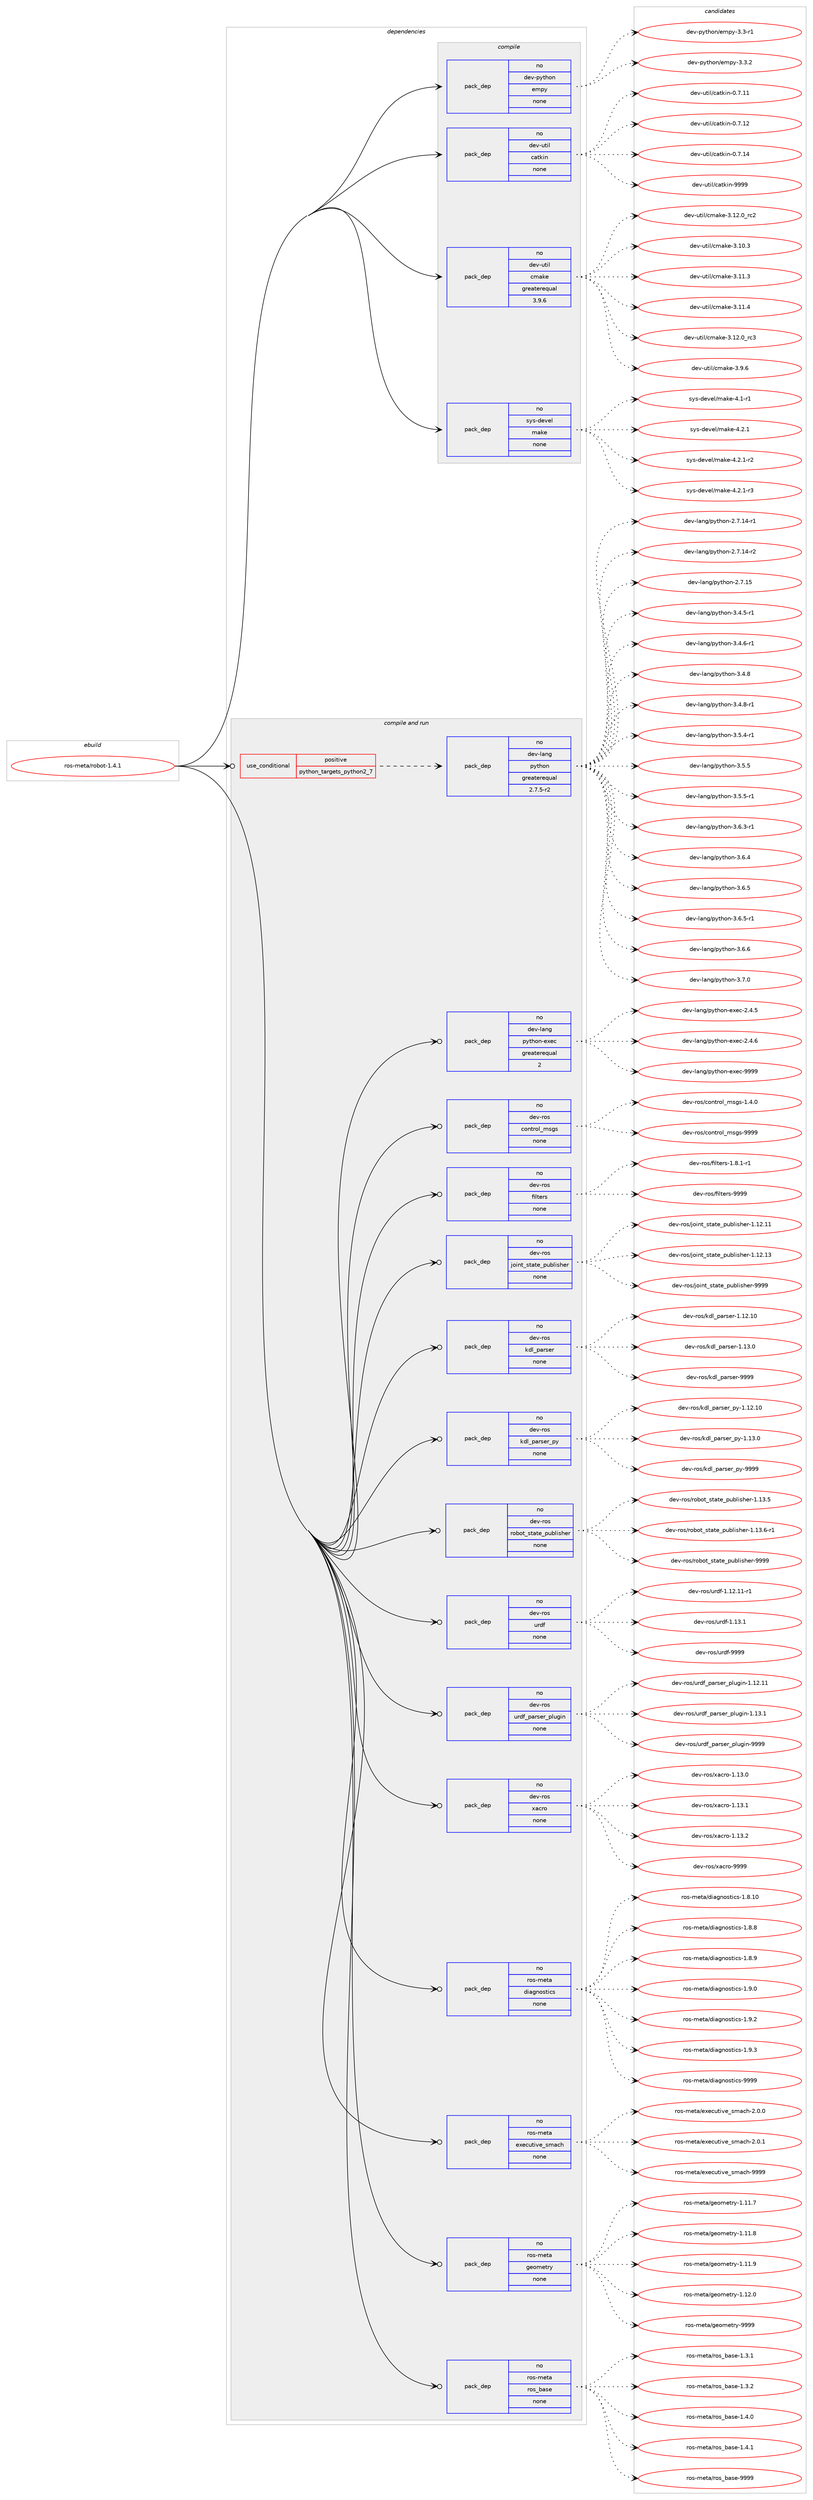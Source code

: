 digraph prolog {

# *************
# Graph options
# *************

newrank=true;
concentrate=true;
compound=true;
graph [rankdir=LR,fontname=Helvetica,fontsize=10,ranksep=1.5];#, ranksep=2.5, nodesep=0.2];
edge  [arrowhead=vee];
node  [fontname=Helvetica,fontsize=10];

# **********
# The ebuild
# **********

subgraph cluster_leftcol {
color=gray;
rank=same;
label=<<i>ebuild</i>>;
id [label="ros-meta/robot-1.4.1", color=red, width=4, href="../ros-meta/robot-1.4.1.svg"];
}

# ****************
# The dependencies
# ****************

subgraph cluster_midcol {
color=gray;
label=<<i>dependencies</i>>;
subgraph cluster_compile {
fillcolor="#eeeeee";
style=filled;
label=<<i>compile</i>>;
subgraph pack814 {
dependency1182 [label=<<TABLE BORDER="0" CELLBORDER="1" CELLSPACING="0" CELLPADDING="4" WIDTH="220"><TR><TD ROWSPAN="6" CELLPADDING="30">pack_dep</TD></TR><TR><TD WIDTH="110">no</TD></TR><TR><TD>dev-python</TD></TR><TR><TD>empy</TD></TR><TR><TD>none</TD></TR><TR><TD></TD></TR></TABLE>>, shape=none, color=blue];
}
id:e -> dependency1182:w [weight=20,style="solid",arrowhead="vee"];
subgraph pack815 {
dependency1183 [label=<<TABLE BORDER="0" CELLBORDER="1" CELLSPACING="0" CELLPADDING="4" WIDTH="220"><TR><TD ROWSPAN="6" CELLPADDING="30">pack_dep</TD></TR><TR><TD WIDTH="110">no</TD></TR><TR><TD>dev-util</TD></TR><TR><TD>catkin</TD></TR><TR><TD>none</TD></TR><TR><TD></TD></TR></TABLE>>, shape=none, color=blue];
}
id:e -> dependency1183:w [weight=20,style="solid",arrowhead="vee"];
subgraph pack816 {
dependency1184 [label=<<TABLE BORDER="0" CELLBORDER="1" CELLSPACING="0" CELLPADDING="4" WIDTH="220"><TR><TD ROWSPAN="6" CELLPADDING="30">pack_dep</TD></TR><TR><TD WIDTH="110">no</TD></TR><TR><TD>dev-util</TD></TR><TR><TD>cmake</TD></TR><TR><TD>greaterequal</TD></TR><TR><TD>3.9.6</TD></TR></TABLE>>, shape=none, color=blue];
}
id:e -> dependency1184:w [weight=20,style="solid",arrowhead="vee"];
subgraph pack817 {
dependency1185 [label=<<TABLE BORDER="0" CELLBORDER="1" CELLSPACING="0" CELLPADDING="4" WIDTH="220"><TR><TD ROWSPAN="6" CELLPADDING="30">pack_dep</TD></TR><TR><TD WIDTH="110">no</TD></TR><TR><TD>sys-devel</TD></TR><TR><TD>make</TD></TR><TR><TD>none</TD></TR><TR><TD></TD></TR></TABLE>>, shape=none, color=blue];
}
id:e -> dependency1185:w [weight=20,style="solid",arrowhead="vee"];
}
subgraph cluster_compileandrun {
fillcolor="#eeeeee";
style=filled;
label=<<i>compile and run</i>>;
subgraph cond344 {
dependency1186 [label=<<TABLE BORDER="0" CELLBORDER="1" CELLSPACING="0" CELLPADDING="4"><TR><TD ROWSPAN="3" CELLPADDING="10">use_conditional</TD></TR><TR><TD>positive</TD></TR><TR><TD>python_targets_python2_7</TD></TR></TABLE>>, shape=none, color=red];
subgraph pack818 {
dependency1187 [label=<<TABLE BORDER="0" CELLBORDER="1" CELLSPACING="0" CELLPADDING="4" WIDTH="220"><TR><TD ROWSPAN="6" CELLPADDING="30">pack_dep</TD></TR><TR><TD WIDTH="110">no</TD></TR><TR><TD>dev-lang</TD></TR><TR><TD>python</TD></TR><TR><TD>greaterequal</TD></TR><TR><TD>2.7.5-r2</TD></TR></TABLE>>, shape=none, color=blue];
}
dependency1186:e -> dependency1187:w [weight=20,style="dashed",arrowhead="vee"];
}
id:e -> dependency1186:w [weight=20,style="solid",arrowhead="odotvee"];
subgraph pack819 {
dependency1188 [label=<<TABLE BORDER="0" CELLBORDER="1" CELLSPACING="0" CELLPADDING="4" WIDTH="220"><TR><TD ROWSPAN="6" CELLPADDING="30">pack_dep</TD></TR><TR><TD WIDTH="110">no</TD></TR><TR><TD>dev-lang</TD></TR><TR><TD>python-exec</TD></TR><TR><TD>greaterequal</TD></TR><TR><TD>2</TD></TR></TABLE>>, shape=none, color=blue];
}
id:e -> dependency1188:w [weight=20,style="solid",arrowhead="odotvee"];
subgraph pack820 {
dependency1189 [label=<<TABLE BORDER="0" CELLBORDER="1" CELLSPACING="0" CELLPADDING="4" WIDTH="220"><TR><TD ROWSPAN="6" CELLPADDING="30">pack_dep</TD></TR><TR><TD WIDTH="110">no</TD></TR><TR><TD>dev-ros</TD></TR><TR><TD>control_msgs</TD></TR><TR><TD>none</TD></TR><TR><TD></TD></TR></TABLE>>, shape=none, color=blue];
}
id:e -> dependency1189:w [weight=20,style="solid",arrowhead="odotvee"];
subgraph pack821 {
dependency1190 [label=<<TABLE BORDER="0" CELLBORDER="1" CELLSPACING="0" CELLPADDING="4" WIDTH="220"><TR><TD ROWSPAN="6" CELLPADDING="30">pack_dep</TD></TR><TR><TD WIDTH="110">no</TD></TR><TR><TD>dev-ros</TD></TR><TR><TD>filters</TD></TR><TR><TD>none</TD></TR><TR><TD></TD></TR></TABLE>>, shape=none, color=blue];
}
id:e -> dependency1190:w [weight=20,style="solid",arrowhead="odotvee"];
subgraph pack822 {
dependency1191 [label=<<TABLE BORDER="0" CELLBORDER="1" CELLSPACING="0" CELLPADDING="4" WIDTH="220"><TR><TD ROWSPAN="6" CELLPADDING="30">pack_dep</TD></TR><TR><TD WIDTH="110">no</TD></TR><TR><TD>dev-ros</TD></TR><TR><TD>joint_state_publisher</TD></TR><TR><TD>none</TD></TR><TR><TD></TD></TR></TABLE>>, shape=none, color=blue];
}
id:e -> dependency1191:w [weight=20,style="solid",arrowhead="odotvee"];
subgraph pack823 {
dependency1192 [label=<<TABLE BORDER="0" CELLBORDER="1" CELLSPACING="0" CELLPADDING="4" WIDTH="220"><TR><TD ROWSPAN="6" CELLPADDING="30">pack_dep</TD></TR><TR><TD WIDTH="110">no</TD></TR><TR><TD>dev-ros</TD></TR><TR><TD>kdl_parser</TD></TR><TR><TD>none</TD></TR><TR><TD></TD></TR></TABLE>>, shape=none, color=blue];
}
id:e -> dependency1192:w [weight=20,style="solid",arrowhead="odotvee"];
subgraph pack824 {
dependency1193 [label=<<TABLE BORDER="0" CELLBORDER="1" CELLSPACING="0" CELLPADDING="4" WIDTH="220"><TR><TD ROWSPAN="6" CELLPADDING="30">pack_dep</TD></TR><TR><TD WIDTH="110">no</TD></TR><TR><TD>dev-ros</TD></TR><TR><TD>kdl_parser_py</TD></TR><TR><TD>none</TD></TR><TR><TD></TD></TR></TABLE>>, shape=none, color=blue];
}
id:e -> dependency1193:w [weight=20,style="solid",arrowhead="odotvee"];
subgraph pack825 {
dependency1194 [label=<<TABLE BORDER="0" CELLBORDER="1" CELLSPACING="0" CELLPADDING="4" WIDTH="220"><TR><TD ROWSPAN="6" CELLPADDING="30">pack_dep</TD></TR><TR><TD WIDTH="110">no</TD></TR><TR><TD>dev-ros</TD></TR><TR><TD>robot_state_publisher</TD></TR><TR><TD>none</TD></TR><TR><TD></TD></TR></TABLE>>, shape=none, color=blue];
}
id:e -> dependency1194:w [weight=20,style="solid",arrowhead="odotvee"];
subgraph pack826 {
dependency1195 [label=<<TABLE BORDER="0" CELLBORDER="1" CELLSPACING="0" CELLPADDING="4" WIDTH="220"><TR><TD ROWSPAN="6" CELLPADDING="30">pack_dep</TD></TR><TR><TD WIDTH="110">no</TD></TR><TR><TD>dev-ros</TD></TR><TR><TD>urdf</TD></TR><TR><TD>none</TD></TR><TR><TD></TD></TR></TABLE>>, shape=none, color=blue];
}
id:e -> dependency1195:w [weight=20,style="solid",arrowhead="odotvee"];
subgraph pack827 {
dependency1196 [label=<<TABLE BORDER="0" CELLBORDER="1" CELLSPACING="0" CELLPADDING="4" WIDTH="220"><TR><TD ROWSPAN="6" CELLPADDING="30">pack_dep</TD></TR><TR><TD WIDTH="110">no</TD></TR><TR><TD>dev-ros</TD></TR><TR><TD>urdf_parser_plugin</TD></TR><TR><TD>none</TD></TR><TR><TD></TD></TR></TABLE>>, shape=none, color=blue];
}
id:e -> dependency1196:w [weight=20,style="solid",arrowhead="odotvee"];
subgraph pack828 {
dependency1197 [label=<<TABLE BORDER="0" CELLBORDER="1" CELLSPACING="0" CELLPADDING="4" WIDTH="220"><TR><TD ROWSPAN="6" CELLPADDING="30">pack_dep</TD></TR><TR><TD WIDTH="110">no</TD></TR><TR><TD>dev-ros</TD></TR><TR><TD>xacro</TD></TR><TR><TD>none</TD></TR><TR><TD></TD></TR></TABLE>>, shape=none, color=blue];
}
id:e -> dependency1197:w [weight=20,style="solid",arrowhead="odotvee"];
subgraph pack829 {
dependency1198 [label=<<TABLE BORDER="0" CELLBORDER="1" CELLSPACING="0" CELLPADDING="4" WIDTH="220"><TR><TD ROWSPAN="6" CELLPADDING="30">pack_dep</TD></TR><TR><TD WIDTH="110">no</TD></TR><TR><TD>ros-meta</TD></TR><TR><TD>diagnostics</TD></TR><TR><TD>none</TD></TR><TR><TD></TD></TR></TABLE>>, shape=none, color=blue];
}
id:e -> dependency1198:w [weight=20,style="solid",arrowhead="odotvee"];
subgraph pack830 {
dependency1199 [label=<<TABLE BORDER="0" CELLBORDER="1" CELLSPACING="0" CELLPADDING="4" WIDTH="220"><TR><TD ROWSPAN="6" CELLPADDING="30">pack_dep</TD></TR><TR><TD WIDTH="110">no</TD></TR><TR><TD>ros-meta</TD></TR><TR><TD>executive_smach</TD></TR><TR><TD>none</TD></TR><TR><TD></TD></TR></TABLE>>, shape=none, color=blue];
}
id:e -> dependency1199:w [weight=20,style="solid",arrowhead="odotvee"];
subgraph pack831 {
dependency1200 [label=<<TABLE BORDER="0" CELLBORDER="1" CELLSPACING="0" CELLPADDING="4" WIDTH="220"><TR><TD ROWSPAN="6" CELLPADDING="30">pack_dep</TD></TR><TR><TD WIDTH="110">no</TD></TR><TR><TD>ros-meta</TD></TR><TR><TD>geometry</TD></TR><TR><TD>none</TD></TR><TR><TD></TD></TR></TABLE>>, shape=none, color=blue];
}
id:e -> dependency1200:w [weight=20,style="solid",arrowhead="odotvee"];
subgraph pack832 {
dependency1201 [label=<<TABLE BORDER="0" CELLBORDER="1" CELLSPACING="0" CELLPADDING="4" WIDTH="220"><TR><TD ROWSPAN="6" CELLPADDING="30">pack_dep</TD></TR><TR><TD WIDTH="110">no</TD></TR><TR><TD>ros-meta</TD></TR><TR><TD>ros_base</TD></TR><TR><TD>none</TD></TR><TR><TD></TD></TR></TABLE>>, shape=none, color=blue];
}
id:e -> dependency1201:w [weight=20,style="solid",arrowhead="odotvee"];
}
subgraph cluster_run {
fillcolor="#eeeeee";
style=filled;
label=<<i>run</i>>;
}
}

# **************
# The candidates
# **************

subgraph cluster_choices {
rank=same;
color=gray;
label=<<i>candidates</i>>;

subgraph choice814 {
color=black;
nodesep=1;
choice1001011184511212111610411111047101109112121455146514511449 [label="dev-python/empy-3.3-r1", color=red, width=4,href="../dev-python/empy-3.3-r1.svg"];
choice1001011184511212111610411111047101109112121455146514650 [label="dev-python/empy-3.3.2", color=red, width=4,href="../dev-python/empy-3.3.2.svg"];
dependency1182:e -> choice1001011184511212111610411111047101109112121455146514511449:w [style=dotted,weight="100"];
dependency1182:e -> choice1001011184511212111610411111047101109112121455146514650:w [style=dotted,weight="100"];
}
subgraph choice815 {
color=black;
nodesep=1;
choice1001011184511711610510847999711610710511045484655464949 [label="dev-util/catkin-0.7.11", color=red, width=4,href="../dev-util/catkin-0.7.11.svg"];
choice1001011184511711610510847999711610710511045484655464950 [label="dev-util/catkin-0.7.12", color=red, width=4,href="../dev-util/catkin-0.7.12.svg"];
choice1001011184511711610510847999711610710511045484655464952 [label="dev-util/catkin-0.7.14", color=red, width=4,href="../dev-util/catkin-0.7.14.svg"];
choice100101118451171161051084799971161071051104557575757 [label="dev-util/catkin-9999", color=red, width=4,href="../dev-util/catkin-9999.svg"];
dependency1183:e -> choice1001011184511711610510847999711610710511045484655464949:w [style=dotted,weight="100"];
dependency1183:e -> choice1001011184511711610510847999711610710511045484655464950:w [style=dotted,weight="100"];
dependency1183:e -> choice1001011184511711610510847999711610710511045484655464952:w [style=dotted,weight="100"];
dependency1183:e -> choice100101118451171161051084799971161071051104557575757:w [style=dotted,weight="100"];
}
subgraph choice816 {
color=black;
nodesep=1;
choice1001011184511711610510847991099710710145514649504648951149950 [label="dev-util/cmake-3.12.0_rc2", color=red, width=4,href="../dev-util/cmake-3.12.0_rc2.svg"];
choice1001011184511711610510847991099710710145514649484651 [label="dev-util/cmake-3.10.3", color=red, width=4,href="../dev-util/cmake-3.10.3.svg"];
choice1001011184511711610510847991099710710145514649494651 [label="dev-util/cmake-3.11.3", color=red, width=4,href="../dev-util/cmake-3.11.3.svg"];
choice1001011184511711610510847991099710710145514649494652 [label="dev-util/cmake-3.11.4", color=red, width=4,href="../dev-util/cmake-3.11.4.svg"];
choice1001011184511711610510847991099710710145514649504648951149951 [label="dev-util/cmake-3.12.0_rc3", color=red, width=4,href="../dev-util/cmake-3.12.0_rc3.svg"];
choice10010111845117116105108479910997107101455146574654 [label="dev-util/cmake-3.9.6", color=red, width=4,href="../dev-util/cmake-3.9.6.svg"];
dependency1184:e -> choice1001011184511711610510847991099710710145514649504648951149950:w [style=dotted,weight="100"];
dependency1184:e -> choice1001011184511711610510847991099710710145514649484651:w [style=dotted,weight="100"];
dependency1184:e -> choice1001011184511711610510847991099710710145514649494651:w [style=dotted,weight="100"];
dependency1184:e -> choice1001011184511711610510847991099710710145514649494652:w [style=dotted,weight="100"];
dependency1184:e -> choice1001011184511711610510847991099710710145514649504648951149951:w [style=dotted,weight="100"];
dependency1184:e -> choice10010111845117116105108479910997107101455146574654:w [style=dotted,weight="100"];
}
subgraph choice817 {
color=black;
nodesep=1;
choice115121115451001011181011084710997107101455246494511449 [label="sys-devel/make-4.1-r1", color=red, width=4,href="../sys-devel/make-4.1-r1.svg"];
choice115121115451001011181011084710997107101455246504649 [label="sys-devel/make-4.2.1", color=red, width=4,href="../sys-devel/make-4.2.1.svg"];
choice1151211154510010111810110847109971071014552465046494511450 [label="sys-devel/make-4.2.1-r2", color=red, width=4,href="../sys-devel/make-4.2.1-r2.svg"];
choice1151211154510010111810110847109971071014552465046494511451 [label="sys-devel/make-4.2.1-r3", color=red, width=4,href="../sys-devel/make-4.2.1-r3.svg"];
dependency1185:e -> choice115121115451001011181011084710997107101455246494511449:w [style=dotted,weight="100"];
dependency1185:e -> choice115121115451001011181011084710997107101455246504649:w [style=dotted,weight="100"];
dependency1185:e -> choice1151211154510010111810110847109971071014552465046494511450:w [style=dotted,weight="100"];
dependency1185:e -> choice1151211154510010111810110847109971071014552465046494511451:w [style=dotted,weight="100"];
}
subgraph choice818 {
color=black;
nodesep=1;
choice100101118451089711010347112121116104111110455046554649524511449 [label="dev-lang/python-2.7.14-r1", color=red, width=4,href="../dev-lang/python-2.7.14-r1.svg"];
choice100101118451089711010347112121116104111110455046554649524511450 [label="dev-lang/python-2.7.14-r2", color=red, width=4,href="../dev-lang/python-2.7.14-r2.svg"];
choice10010111845108971101034711212111610411111045504655464953 [label="dev-lang/python-2.7.15", color=red, width=4,href="../dev-lang/python-2.7.15.svg"];
choice1001011184510897110103471121211161041111104551465246534511449 [label="dev-lang/python-3.4.5-r1", color=red, width=4,href="../dev-lang/python-3.4.5-r1.svg"];
choice1001011184510897110103471121211161041111104551465246544511449 [label="dev-lang/python-3.4.6-r1", color=red, width=4,href="../dev-lang/python-3.4.6-r1.svg"];
choice100101118451089711010347112121116104111110455146524656 [label="dev-lang/python-3.4.8", color=red, width=4,href="../dev-lang/python-3.4.8.svg"];
choice1001011184510897110103471121211161041111104551465246564511449 [label="dev-lang/python-3.4.8-r1", color=red, width=4,href="../dev-lang/python-3.4.8-r1.svg"];
choice1001011184510897110103471121211161041111104551465346524511449 [label="dev-lang/python-3.5.4-r1", color=red, width=4,href="../dev-lang/python-3.5.4-r1.svg"];
choice100101118451089711010347112121116104111110455146534653 [label="dev-lang/python-3.5.5", color=red, width=4,href="../dev-lang/python-3.5.5.svg"];
choice1001011184510897110103471121211161041111104551465346534511449 [label="dev-lang/python-3.5.5-r1", color=red, width=4,href="../dev-lang/python-3.5.5-r1.svg"];
choice1001011184510897110103471121211161041111104551465446514511449 [label="dev-lang/python-3.6.3-r1", color=red, width=4,href="../dev-lang/python-3.6.3-r1.svg"];
choice100101118451089711010347112121116104111110455146544652 [label="dev-lang/python-3.6.4", color=red, width=4,href="../dev-lang/python-3.6.4.svg"];
choice100101118451089711010347112121116104111110455146544653 [label="dev-lang/python-3.6.5", color=red, width=4,href="../dev-lang/python-3.6.5.svg"];
choice1001011184510897110103471121211161041111104551465446534511449 [label="dev-lang/python-3.6.5-r1", color=red, width=4,href="../dev-lang/python-3.6.5-r1.svg"];
choice100101118451089711010347112121116104111110455146544654 [label="dev-lang/python-3.6.6", color=red, width=4,href="../dev-lang/python-3.6.6.svg"];
choice100101118451089711010347112121116104111110455146554648 [label="dev-lang/python-3.7.0", color=red, width=4,href="../dev-lang/python-3.7.0.svg"];
dependency1187:e -> choice100101118451089711010347112121116104111110455046554649524511449:w [style=dotted,weight="100"];
dependency1187:e -> choice100101118451089711010347112121116104111110455046554649524511450:w [style=dotted,weight="100"];
dependency1187:e -> choice10010111845108971101034711212111610411111045504655464953:w [style=dotted,weight="100"];
dependency1187:e -> choice1001011184510897110103471121211161041111104551465246534511449:w [style=dotted,weight="100"];
dependency1187:e -> choice1001011184510897110103471121211161041111104551465246544511449:w [style=dotted,weight="100"];
dependency1187:e -> choice100101118451089711010347112121116104111110455146524656:w [style=dotted,weight="100"];
dependency1187:e -> choice1001011184510897110103471121211161041111104551465246564511449:w [style=dotted,weight="100"];
dependency1187:e -> choice1001011184510897110103471121211161041111104551465346524511449:w [style=dotted,weight="100"];
dependency1187:e -> choice100101118451089711010347112121116104111110455146534653:w [style=dotted,weight="100"];
dependency1187:e -> choice1001011184510897110103471121211161041111104551465346534511449:w [style=dotted,weight="100"];
dependency1187:e -> choice1001011184510897110103471121211161041111104551465446514511449:w [style=dotted,weight="100"];
dependency1187:e -> choice100101118451089711010347112121116104111110455146544652:w [style=dotted,weight="100"];
dependency1187:e -> choice100101118451089711010347112121116104111110455146544653:w [style=dotted,weight="100"];
dependency1187:e -> choice1001011184510897110103471121211161041111104551465446534511449:w [style=dotted,weight="100"];
dependency1187:e -> choice100101118451089711010347112121116104111110455146544654:w [style=dotted,weight="100"];
dependency1187:e -> choice100101118451089711010347112121116104111110455146554648:w [style=dotted,weight="100"];
}
subgraph choice819 {
color=black;
nodesep=1;
choice1001011184510897110103471121211161041111104510112010199455046524653 [label="dev-lang/python-exec-2.4.5", color=red, width=4,href="../dev-lang/python-exec-2.4.5.svg"];
choice1001011184510897110103471121211161041111104510112010199455046524654 [label="dev-lang/python-exec-2.4.6", color=red, width=4,href="../dev-lang/python-exec-2.4.6.svg"];
choice10010111845108971101034711212111610411111045101120101994557575757 [label="dev-lang/python-exec-9999", color=red, width=4,href="../dev-lang/python-exec-9999.svg"];
dependency1188:e -> choice1001011184510897110103471121211161041111104510112010199455046524653:w [style=dotted,weight="100"];
dependency1188:e -> choice1001011184510897110103471121211161041111104510112010199455046524654:w [style=dotted,weight="100"];
dependency1188:e -> choice10010111845108971101034711212111610411111045101120101994557575757:w [style=dotted,weight="100"];
}
subgraph choice820 {
color=black;
nodesep=1;
choice10010111845114111115479911111011611411110895109115103115454946524648 [label="dev-ros/control_msgs-1.4.0", color=red, width=4,href="../dev-ros/control_msgs-1.4.0.svg"];
choice100101118451141111154799111110116114111108951091151031154557575757 [label="dev-ros/control_msgs-9999", color=red, width=4,href="../dev-ros/control_msgs-9999.svg"];
dependency1189:e -> choice10010111845114111115479911111011611411110895109115103115454946524648:w [style=dotted,weight="100"];
dependency1189:e -> choice100101118451141111154799111110116114111108951091151031154557575757:w [style=dotted,weight="100"];
}
subgraph choice821 {
color=black;
nodesep=1;
choice10010111845114111115471021051081161011141154549465646494511449 [label="dev-ros/filters-1.8.1-r1", color=red, width=4,href="../dev-ros/filters-1.8.1-r1.svg"];
choice10010111845114111115471021051081161011141154557575757 [label="dev-ros/filters-9999", color=red, width=4,href="../dev-ros/filters-9999.svg"];
dependency1190:e -> choice10010111845114111115471021051081161011141154549465646494511449:w [style=dotted,weight="100"];
dependency1190:e -> choice10010111845114111115471021051081161011141154557575757:w [style=dotted,weight="100"];
}
subgraph choice822 {
color=black;
nodesep=1;
choice1001011184511411111547106111105110116951151169711610195112117981081051151041011144549464950464949 [label="dev-ros/joint_state_publisher-1.12.11", color=red, width=4,href="../dev-ros/joint_state_publisher-1.12.11.svg"];
choice1001011184511411111547106111105110116951151169711610195112117981081051151041011144549464950464951 [label="dev-ros/joint_state_publisher-1.12.13", color=red, width=4,href="../dev-ros/joint_state_publisher-1.12.13.svg"];
choice1001011184511411111547106111105110116951151169711610195112117981081051151041011144557575757 [label="dev-ros/joint_state_publisher-9999", color=red, width=4,href="../dev-ros/joint_state_publisher-9999.svg"];
dependency1191:e -> choice1001011184511411111547106111105110116951151169711610195112117981081051151041011144549464950464949:w [style=dotted,weight="100"];
dependency1191:e -> choice1001011184511411111547106111105110116951151169711610195112117981081051151041011144549464950464951:w [style=dotted,weight="100"];
dependency1191:e -> choice1001011184511411111547106111105110116951151169711610195112117981081051151041011144557575757:w [style=dotted,weight="100"];
}
subgraph choice823 {
color=black;
nodesep=1;
choice100101118451141111154710710010895112971141151011144549464950464948 [label="dev-ros/kdl_parser-1.12.10", color=red, width=4,href="../dev-ros/kdl_parser-1.12.10.svg"];
choice1001011184511411111547107100108951129711411510111445494649514648 [label="dev-ros/kdl_parser-1.13.0", color=red, width=4,href="../dev-ros/kdl_parser-1.13.0.svg"];
choice100101118451141111154710710010895112971141151011144557575757 [label="dev-ros/kdl_parser-9999", color=red, width=4,href="../dev-ros/kdl_parser-9999.svg"];
dependency1192:e -> choice100101118451141111154710710010895112971141151011144549464950464948:w [style=dotted,weight="100"];
dependency1192:e -> choice1001011184511411111547107100108951129711411510111445494649514648:w [style=dotted,weight="100"];
dependency1192:e -> choice100101118451141111154710710010895112971141151011144557575757:w [style=dotted,weight="100"];
}
subgraph choice824 {
color=black;
nodesep=1;
choice10010111845114111115471071001089511297114115101114951121214549464950464948 [label="dev-ros/kdl_parser_py-1.12.10", color=red, width=4,href="../dev-ros/kdl_parser_py-1.12.10.svg"];
choice100101118451141111154710710010895112971141151011149511212145494649514648 [label="dev-ros/kdl_parser_py-1.13.0", color=red, width=4,href="../dev-ros/kdl_parser_py-1.13.0.svg"];
choice10010111845114111115471071001089511297114115101114951121214557575757 [label="dev-ros/kdl_parser_py-9999", color=red, width=4,href="../dev-ros/kdl_parser_py-9999.svg"];
dependency1193:e -> choice10010111845114111115471071001089511297114115101114951121214549464950464948:w [style=dotted,weight="100"];
dependency1193:e -> choice100101118451141111154710710010895112971141151011149511212145494649514648:w [style=dotted,weight="100"];
dependency1193:e -> choice10010111845114111115471071001089511297114115101114951121214557575757:w [style=dotted,weight="100"];
}
subgraph choice825 {
color=black;
nodesep=1;
choice1001011184511411111547114111981111169511511697116101951121179810810511510410111445494649514653 [label="dev-ros/robot_state_publisher-1.13.5", color=red, width=4,href="../dev-ros/robot_state_publisher-1.13.5.svg"];
choice10010111845114111115471141119811111695115116971161019511211798108105115104101114454946495146544511449 [label="dev-ros/robot_state_publisher-1.13.6-r1", color=red, width=4,href="../dev-ros/robot_state_publisher-1.13.6-r1.svg"];
choice100101118451141111154711411198111116951151169711610195112117981081051151041011144557575757 [label="dev-ros/robot_state_publisher-9999", color=red, width=4,href="../dev-ros/robot_state_publisher-9999.svg"];
dependency1194:e -> choice1001011184511411111547114111981111169511511697116101951121179810810511510410111445494649514653:w [style=dotted,weight="100"];
dependency1194:e -> choice10010111845114111115471141119811111695115116971161019511211798108105115104101114454946495146544511449:w [style=dotted,weight="100"];
dependency1194:e -> choice100101118451141111154711411198111116951151169711610195112117981081051151041011144557575757:w [style=dotted,weight="100"];
}
subgraph choice826 {
color=black;
nodesep=1;
choice100101118451141111154711711410010245494649504649494511449 [label="dev-ros/urdf-1.12.11-r1", color=red, width=4,href="../dev-ros/urdf-1.12.11-r1.svg"];
choice100101118451141111154711711410010245494649514649 [label="dev-ros/urdf-1.13.1", color=red, width=4,href="../dev-ros/urdf-1.13.1.svg"];
choice10010111845114111115471171141001024557575757 [label="dev-ros/urdf-9999", color=red, width=4,href="../dev-ros/urdf-9999.svg"];
dependency1195:e -> choice100101118451141111154711711410010245494649504649494511449:w [style=dotted,weight="100"];
dependency1195:e -> choice100101118451141111154711711410010245494649514649:w [style=dotted,weight="100"];
dependency1195:e -> choice10010111845114111115471171141001024557575757:w [style=dotted,weight="100"];
}
subgraph choice827 {
color=black;
nodesep=1;
choice10010111845114111115471171141001029511297114115101114951121081171031051104549464950464949 [label="dev-ros/urdf_parser_plugin-1.12.11", color=red, width=4,href="../dev-ros/urdf_parser_plugin-1.12.11.svg"];
choice100101118451141111154711711410010295112971141151011149511210811710310511045494649514649 [label="dev-ros/urdf_parser_plugin-1.13.1", color=red, width=4,href="../dev-ros/urdf_parser_plugin-1.13.1.svg"];
choice10010111845114111115471171141001029511297114115101114951121081171031051104557575757 [label="dev-ros/urdf_parser_plugin-9999", color=red, width=4,href="../dev-ros/urdf_parser_plugin-9999.svg"];
dependency1196:e -> choice10010111845114111115471171141001029511297114115101114951121081171031051104549464950464949:w [style=dotted,weight="100"];
dependency1196:e -> choice100101118451141111154711711410010295112971141151011149511210811710310511045494649514649:w [style=dotted,weight="100"];
dependency1196:e -> choice10010111845114111115471171141001029511297114115101114951121081171031051104557575757:w [style=dotted,weight="100"];
}
subgraph choice828 {
color=black;
nodesep=1;
choice1001011184511411111547120979911411145494649514648 [label="dev-ros/xacro-1.13.0", color=red, width=4,href="../dev-ros/xacro-1.13.0.svg"];
choice1001011184511411111547120979911411145494649514649 [label="dev-ros/xacro-1.13.1", color=red, width=4,href="../dev-ros/xacro-1.13.1.svg"];
choice1001011184511411111547120979911411145494649514650 [label="dev-ros/xacro-1.13.2", color=red, width=4,href="../dev-ros/xacro-1.13.2.svg"];
choice100101118451141111154712097991141114557575757 [label="dev-ros/xacro-9999", color=red, width=4,href="../dev-ros/xacro-9999.svg"];
dependency1197:e -> choice1001011184511411111547120979911411145494649514648:w [style=dotted,weight="100"];
dependency1197:e -> choice1001011184511411111547120979911411145494649514649:w [style=dotted,weight="100"];
dependency1197:e -> choice1001011184511411111547120979911411145494649514650:w [style=dotted,weight="100"];
dependency1197:e -> choice100101118451141111154712097991141114557575757:w [style=dotted,weight="100"];
}
subgraph choice829 {
color=black;
nodesep=1;
choice114111115451091011169747100105971031101111151161059911545494656464948 [label="ros-meta/diagnostics-1.8.10", color=red, width=4,href="../ros-meta/diagnostics-1.8.10.svg"];
choice1141111154510910111697471001059710311011111511610599115454946564656 [label="ros-meta/diagnostics-1.8.8", color=red, width=4,href="../ros-meta/diagnostics-1.8.8.svg"];
choice1141111154510910111697471001059710311011111511610599115454946564657 [label="ros-meta/diagnostics-1.8.9", color=red, width=4,href="../ros-meta/diagnostics-1.8.9.svg"];
choice1141111154510910111697471001059710311011111511610599115454946574648 [label="ros-meta/diagnostics-1.9.0", color=red, width=4,href="../ros-meta/diagnostics-1.9.0.svg"];
choice1141111154510910111697471001059710311011111511610599115454946574650 [label="ros-meta/diagnostics-1.9.2", color=red, width=4,href="../ros-meta/diagnostics-1.9.2.svg"];
choice1141111154510910111697471001059710311011111511610599115454946574651 [label="ros-meta/diagnostics-1.9.3", color=red, width=4,href="../ros-meta/diagnostics-1.9.3.svg"];
choice11411111545109101116974710010597103110111115116105991154557575757 [label="ros-meta/diagnostics-9999", color=red, width=4,href="../ros-meta/diagnostics-9999.svg"];
dependency1198:e -> choice114111115451091011169747100105971031101111151161059911545494656464948:w [style=dotted,weight="100"];
dependency1198:e -> choice1141111154510910111697471001059710311011111511610599115454946564656:w [style=dotted,weight="100"];
dependency1198:e -> choice1141111154510910111697471001059710311011111511610599115454946564657:w [style=dotted,weight="100"];
dependency1198:e -> choice1141111154510910111697471001059710311011111511610599115454946574648:w [style=dotted,weight="100"];
dependency1198:e -> choice1141111154510910111697471001059710311011111511610599115454946574650:w [style=dotted,weight="100"];
dependency1198:e -> choice1141111154510910111697471001059710311011111511610599115454946574651:w [style=dotted,weight="100"];
dependency1198:e -> choice11411111545109101116974710010597103110111115116105991154557575757:w [style=dotted,weight="100"];
}
subgraph choice830 {
color=black;
nodesep=1;
choice11411111545109101116974710112010199117116105118101951151099799104455046484648 [label="ros-meta/executive_smach-2.0.0", color=red, width=4,href="../ros-meta/executive_smach-2.0.0.svg"];
choice11411111545109101116974710112010199117116105118101951151099799104455046484649 [label="ros-meta/executive_smach-2.0.1", color=red, width=4,href="../ros-meta/executive_smach-2.0.1.svg"];
choice114111115451091011169747101120101991171161051181019511510997991044557575757 [label="ros-meta/executive_smach-9999", color=red, width=4,href="../ros-meta/executive_smach-9999.svg"];
dependency1199:e -> choice11411111545109101116974710112010199117116105118101951151099799104455046484648:w [style=dotted,weight="100"];
dependency1199:e -> choice11411111545109101116974710112010199117116105118101951151099799104455046484649:w [style=dotted,weight="100"];
dependency1199:e -> choice114111115451091011169747101120101991171161051181019511510997991044557575757:w [style=dotted,weight="100"];
}
subgraph choice831 {
color=black;
nodesep=1;
choice11411111545109101116974710310111110910111611412145494649494655 [label="ros-meta/geometry-1.11.7", color=red, width=4,href="../ros-meta/geometry-1.11.7.svg"];
choice11411111545109101116974710310111110910111611412145494649494656 [label="ros-meta/geometry-1.11.8", color=red, width=4,href="../ros-meta/geometry-1.11.8.svg"];
choice11411111545109101116974710310111110910111611412145494649494657 [label="ros-meta/geometry-1.11.9", color=red, width=4,href="../ros-meta/geometry-1.11.9.svg"];
choice11411111545109101116974710310111110910111611412145494649504648 [label="ros-meta/geometry-1.12.0", color=red, width=4,href="../ros-meta/geometry-1.12.0.svg"];
choice1141111154510910111697471031011111091011161141214557575757 [label="ros-meta/geometry-9999", color=red, width=4,href="../ros-meta/geometry-9999.svg"];
dependency1200:e -> choice11411111545109101116974710310111110910111611412145494649494655:w [style=dotted,weight="100"];
dependency1200:e -> choice11411111545109101116974710310111110910111611412145494649494656:w [style=dotted,weight="100"];
dependency1200:e -> choice11411111545109101116974710310111110910111611412145494649494657:w [style=dotted,weight="100"];
dependency1200:e -> choice11411111545109101116974710310111110910111611412145494649504648:w [style=dotted,weight="100"];
dependency1200:e -> choice1141111154510910111697471031011111091011161141214557575757:w [style=dotted,weight="100"];
}
subgraph choice832 {
color=black;
nodesep=1;
choice114111115451091011169747114111115959897115101454946514649 [label="ros-meta/ros_base-1.3.1", color=red, width=4,href="../ros-meta/ros_base-1.3.1.svg"];
choice114111115451091011169747114111115959897115101454946514650 [label="ros-meta/ros_base-1.3.2", color=red, width=4,href="../ros-meta/ros_base-1.3.2.svg"];
choice114111115451091011169747114111115959897115101454946524648 [label="ros-meta/ros_base-1.4.0", color=red, width=4,href="../ros-meta/ros_base-1.4.0.svg"];
choice114111115451091011169747114111115959897115101454946524649 [label="ros-meta/ros_base-1.4.1", color=red, width=4,href="../ros-meta/ros_base-1.4.1.svg"];
choice1141111154510910111697471141111159598971151014557575757 [label="ros-meta/ros_base-9999", color=red, width=4,href="../ros-meta/ros_base-9999.svg"];
dependency1201:e -> choice114111115451091011169747114111115959897115101454946514649:w [style=dotted,weight="100"];
dependency1201:e -> choice114111115451091011169747114111115959897115101454946514650:w [style=dotted,weight="100"];
dependency1201:e -> choice114111115451091011169747114111115959897115101454946524648:w [style=dotted,weight="100"];
dependency1201:e -> choice114111115451091011169747114111115959897115101454946524649:w [style=dotted,weight="100"];
dependency1201:e -> choice1141111154510910111697471141111159598971151014557575757:w [style=dotted,weight="100"];
}
}

}
